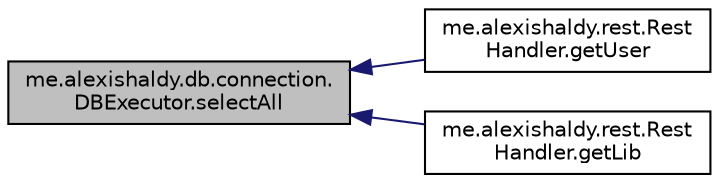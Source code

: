 digraph "me.alexishaldy.db.connection.DBExecutor.selectAll"
{
  edge [fontname="Helvetica",fontsize="10",labelfontname="Helvetica",labelfontsize="10"];
  node [fontname="Helvetica",fontsize="10",shape=record];
  rankdir="LR";
  Node29 [label="me.alexishaldy.db.connection.\lDBExecutor.selectAll",height=0.2,width=0.4,color="black", fillcolor="grey75", style="filled", fontcolor="black"];
  Node29 -> Node30 [dir="back",color="midnightblue",fontsize="10",style="solid",fontname="Helvetica"];
  Node30 [label="me.alexishaldy.rest.Rest\lHandler.getUser",height=0.2,width=0.4,color="black", fillcolor="white", style="filled",URL="$classme_1_1alexishaldy_1_1rest_1_1_rest_handler.html#a3034654b0f45cc748bdf96ca0419d77f"];
  Node29 -> Node31 [dir="back",color="midnightblue",fontsize="10",style="solid",fontname="Helvetica"];
  Node31 [label="me.alexishaldy.rest.Rest\lHandler.getLib",height=0.2,width=0.4,color="black", fillcolor="white", style="filled",URL="$classme_1_1alexishaldy_1_1rest_1_1_rest_handler.html#ab35165c2419da6036a920431e8266e8e"];
}
